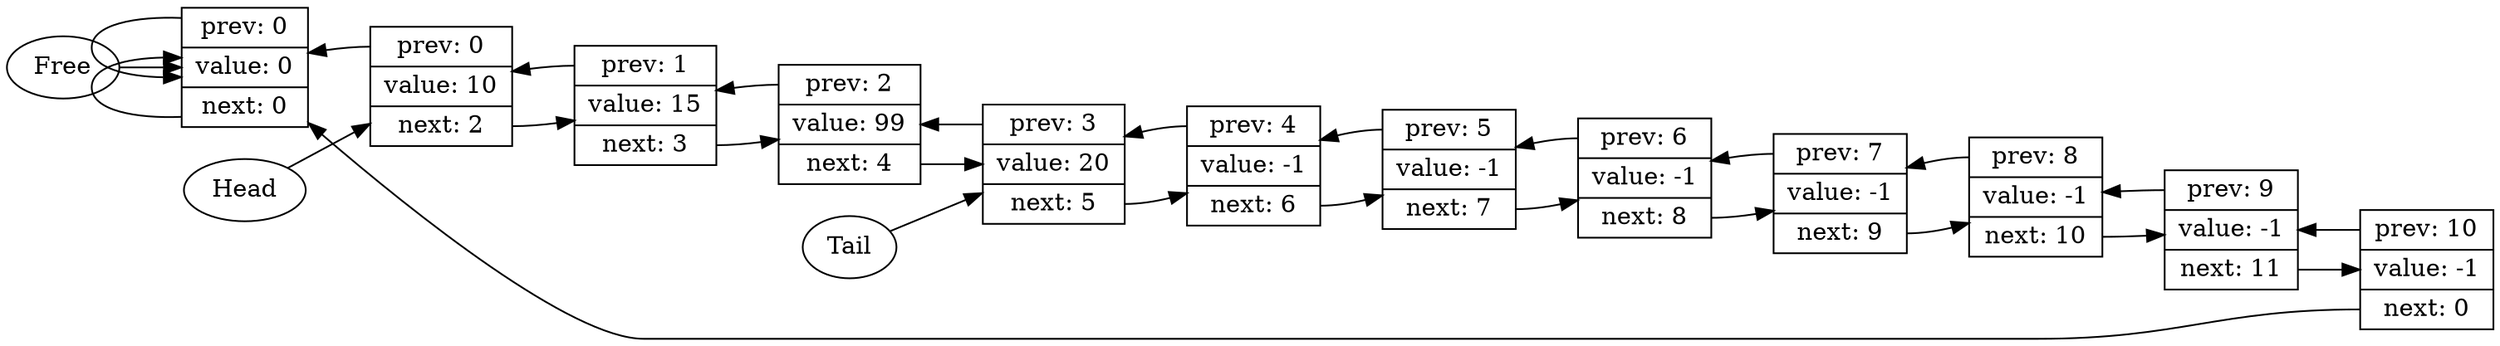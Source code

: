 
    digraph g {
        dpi      = 100
        compound  =  true;
        newrank   =  true;
        rankdir   =  LR;
    0->1->2->3->4->5->6->7->8->9->10->11[style=invis, weight=1, minlen="1.5"]
Free->0Head->1Tail->4	subgraph node0 { 
       label = 0;  
       fontsize= 20; 
		0 [shape=record, label="<p>prev: 0 | value: 0 | <n>next: 0"] 
} 
		 0:p->0		 0:n->0	subgraph node1 { 
       label = 1;  
       fontsize= 20; 
		1 [shape=record, label="<p>prev: 0 | value: 10 | <n>next: 2"] 
} 
		 1:p->0		 1:n->2	subgraph node2 { 
       label = 2;  
       fontsize= 20; 
		2 [shape=record, label="<p>prev: 1 | value: 15 | <n>next: 3"] 
} 
		 2:p->1		 2:n->3	subgraph node3 { 
       label = 3;  
       fontsize= 20; 
		3 [shape=record, label="<p>prev: 2 | value: 99 | <n>next: 4"] 
} 
		 3:p->2		 3:n->4	subgraph node4 { 
       label = 4;  
       fontsize= 20; 
		4 [shape=record, label="<p>prev: 3 | value: 20 | <n>next: 5"] 
} 
		 4:p->3		 4:n->5	subgraph node5 { 
       label = 5;  
       fontsize= 20; 
		5 [shape=record, label="<p>prev: 4 | value: -1 | <n>next: 6"] 
} 
		 5:p->4		 5:n->6	subgraph node6 { 
       label = 6;  
       fontsize= 20; 
		6 [shape=record, label="<p>prev: 5 | value: -1 | <n>next: 7"] 
} 
		 6:p->5		 6:n->7	subgraph node7 { 
       label = 7;  
       fontsize= 20; 
		7 [shape=record, label="<p>prev: 6 | value: -1 | <n>next: 8"] 
} 
		 7:p->6		 7:n->8	subgraph node8 { 
       label = 8;  
       fontsize= 20; 
		8 [shape=record, label="<p>prev: 7 | value: -1 | <n>next: 9"] 
} 
		 8:p->7		 8:n->9	subgraph node9 { 
       label = 9;  
       fontsize= 20; 
		9 [shape=record, label="<p>prev: 8 | value: -1 | <n>next: 10"] 
} 
		 9:p->8		 9:n->10	subgraph node10 { 
       label = 10;  
       fontsize= 20; 
		10 [shape=record, label="<p>prev: 9 | value: -1 | <n>next: 11"] 
} 
		 10:p->9		 10:n->11	subgraph node11 { 
       label = 11;  
       fontsize= 20; 
		11 [shape=record, label="<p>prev: 10 | value: -1 | <n>next: 0"] 
} 
		 11:p->10		 11:n->0}
